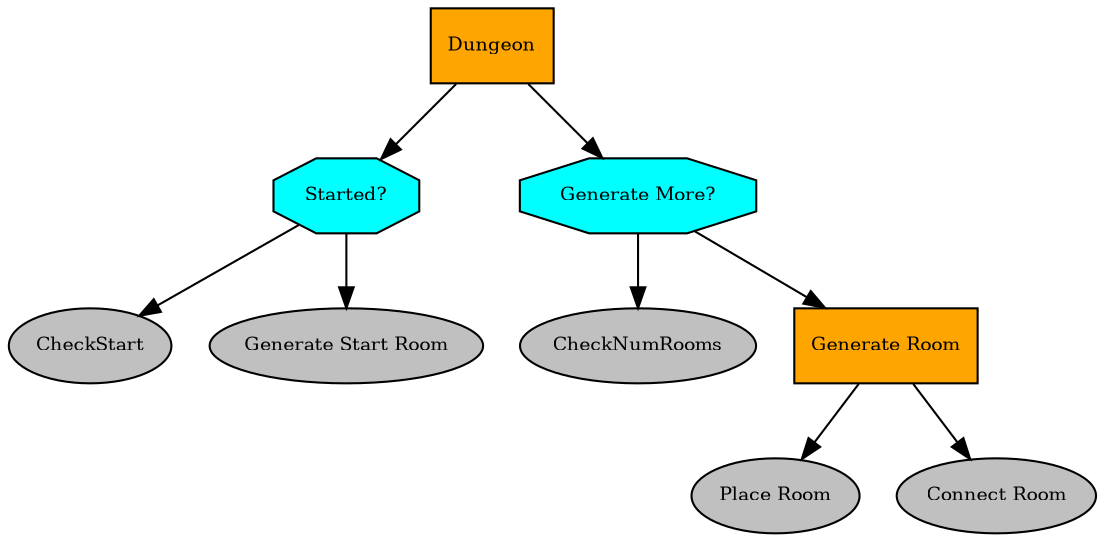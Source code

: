 digraph pastafarianism {
ordering=out;
graph [fontname="times-roman"];
node [fontname="times-roman"];
edge [fontname="times-roman"];
Dungeon [fillcolor=orange, fontcolor=black, fontsize=9, label=Dungeon, shape=box, style=filled];
"Started?" [fillcolor=cyan, fontcolor=black, fontsize=9, label="Started?", shape=octagon, style=filled];
Dungeon -> "Started?";
CheckStart [fillcolor=gray, fontcolor=black, fontsize=9, label=CheckStart, shape=ellipse, style=filled];
"Started?" -> CheckStart;
"Generate Start Room" [fillcolor=gray, fontcolor=black, fontsize=9, label="Generate Start Room", shape=ellipse, style=filled];
"Started?" -> "Generate Start Room";
"Generate More?" [fillcolor=cyan, fontcolor=black, fontsize=9, label="Generate More?", shape=octagon, style=filled];
Dungeon -> "Generate More?";
CheckNumRooms [fillcolor=gray, fontcolor=black, fontsize=9, label=CheckNumRooms, shape=ellipse, style=filled];
"Generate More?" -> CheckNumRooms;
"Generate Room" [fillcolor=orange, fontcolor=black, fontsize=9, label="Generate Room", shape=box, style=filled];
"Generate More?" -> "Generate Room";
"Place Room" [fillcolor=gray, fontcolor=black, fontsize=9, label="Place Room", shape=ellipse, style=filled];
"Generate Room" -> "Place Room";
"Connect Room" [fillcolor=gray, fontcolor=black, fontsize=9, label="Connect Room", shape=ellipse, style=filled];
"Generate Room" -> "Connect Room";
}
